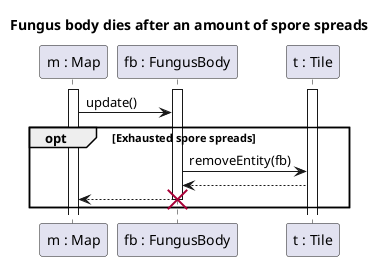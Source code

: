 @startuml Fungus mushroom

title Fungus body dies after an amount of spore spreads

participant "m : Map" as M
participant "fb : FungusBody" as Fb
participant "t : Tile" as T

activate T
activate M
activate Fb

M->Fb : update()
opt Exhausted spore spreads

Fb -> T : removeEntity(fb)
T-->Fb
Fb --> M
destroy Fb

end


@enduml